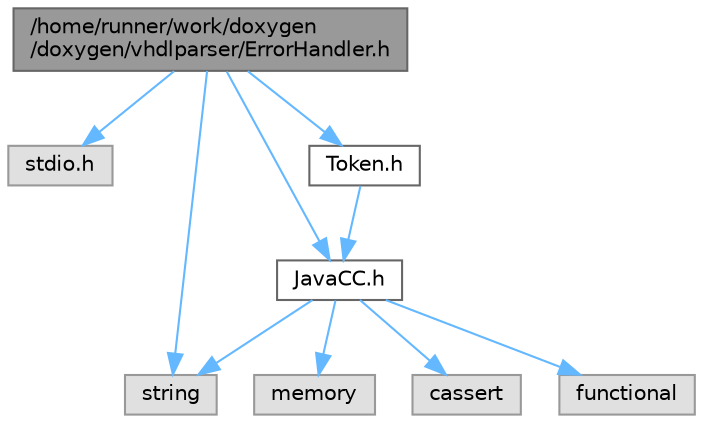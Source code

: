 digraph "/home/runner/work/doxygen/doxygen/vhdlparser/ErrorHandler.h"
{
 // INTERACTIVE_SVG=YES
 // LATEX_PDF_SIZE
  bgcolor="transparent";
  edge [fontname=Helvetica,fontsize=10,labelfontname=Helvetica,labelfontsize=10];
  node [fontname=Helvetica,fontsize=10,shape=box,height=0.2,width=0.4];
  Node1 [id="Node000001",label="/home/runner/work/doxygen\l/doxygen/vhdlparser/ErrorHandler.h",height=0.2,width=0.4,color="gray40", fillcolor="grey60", style="filled", fontcolor="black"];
  Node1 -> Node2 [id="edge1_Node000001_Node000002",color="steelblue1",style="solid"];
  Node2 [id="Node000002",label="stdio.h",height=0.2,width=0.4,color="grey60", fillcolor="#E0E0E0", style="filled"];
  Node1 -> Node3 [id="edge2_Node000001_Node000003",color="steelblue1",style="solid"];
  Node3 [id="Node000003",label="string",height=0.2,width=0.4,color="grey60", fillcolor="#E0E0E0", style="filled"];
  Node1 -> Node4 [id="edge3_Node000001_Node000004",color="steelblue1",style="solid"];
  Node4 [id="Node000004",label="JavaCC.h",height=0.2,width=0.4,color="grey40", fillcolor="white", style="filled",URL="$d1/d2f/_java_c_c_8h.html",tooltip=" "];
  Node4 -> Node3 [id="edge4_Node000004_Node000003",color="steelblue1",style="solid"];
  Node4 -> Node5 [id="edge5_Node000004_Node000005",color="steelblue1",style="solid"];
  Node5 [id="Node000005",label="memory",height=0.2,width=0.4,color="grey60", fillcolor="#E0E0E0", style="filled"];
  Node4 -> Node6 [id="edge6_Node000004_Node000006",color="steelblue1",style="solid"];
  Node6 [id="Node000006",label="cassert",height=0.2,width=0.4,color="grey60", fillcolor="#E0E0E0", style="filled"];
  Node4 -> Node7 [id="edge7_Node000004_Node000007",color="steelblue1",style="solid"];
  Node7 [id="Node000007",label="functional",height=0.2,width=0.4,color="grey60", fillcolor="#E0E0E0", style="filled"];
  Node1 -> Node8 [id="edge8_Node000001_Node000008",color="steelblue1",style="solid"];
  Node8 [id="Node000008",label="Token.h",height=0.2,width=0.4,color="grey40", fillcolor="white", style="filled",URL="$dd/dcd/_token_8h.html",tooltip=" "];
  Node8 -> Node4 [id="edge9_Node000008_Node000004",color="steelblue1",style="solid"];
}
